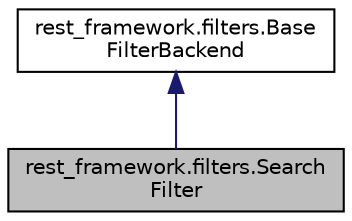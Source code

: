 digraph "rest_framework.filters.SearchFilter"
{
 // LATEX_PDF_SIZE
  edge [fontname="Helvetica",fontsize="10",labelfontname="Helvetica",labelfontsize="10"];
  node [fontname="Helvetica",fontsize="10",shape=record];
  Node1 [label="rest_framework.filters.Search\lFilter",height=0.2,width=0.4,color="black", fillcolor="grey75", style="filled", fontcolor="black",tooltip=" "];
  Node2 -> Node1 [dir="back",color="midnightblue",fontsize="10",style="solid",fontname="Helvetica"];
  Node2 [label="rest_framework.filters.Base\lFilterBackend",height=0.2,width=0.4,color="black", fillcolor="white", style="filled",URL="$d9/d36/classrest__framework_1_1filters_1_1_base_filter_backend.html",tooltip=" "];
}
